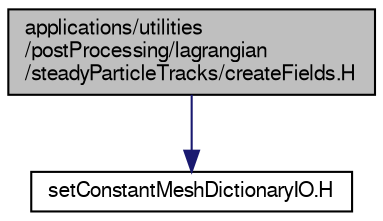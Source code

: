 digraph "applications/utilities/postProcessing/lagrangian/steadyParticleTracks/createFields.H"
{
  bgcolor="transparent";
  edge [fontname="FreeSans",fontsize="10",labelfontname="FreeSans",labelfontsize="10"];
  node [fontname="FreeSans",fontsize="10",shape=record];
  Node0 [label="applications/utilities\l/postProcessing/lagrangian\l/steadyParticleTracks/createFields.H",height=0.2,width=0.4,color="black", fillcolor="grey75", style="filled", fontcolor="black"];
  Node0 -> Node1 [color="midnightblue",fontsize="10",style="solid",fontname="FreeSans"];
  Node1 [label="setConstantMeshDictionaryIO.H",height=0.2,width=0.4,color="black",URL="$a10373.html"];
}

